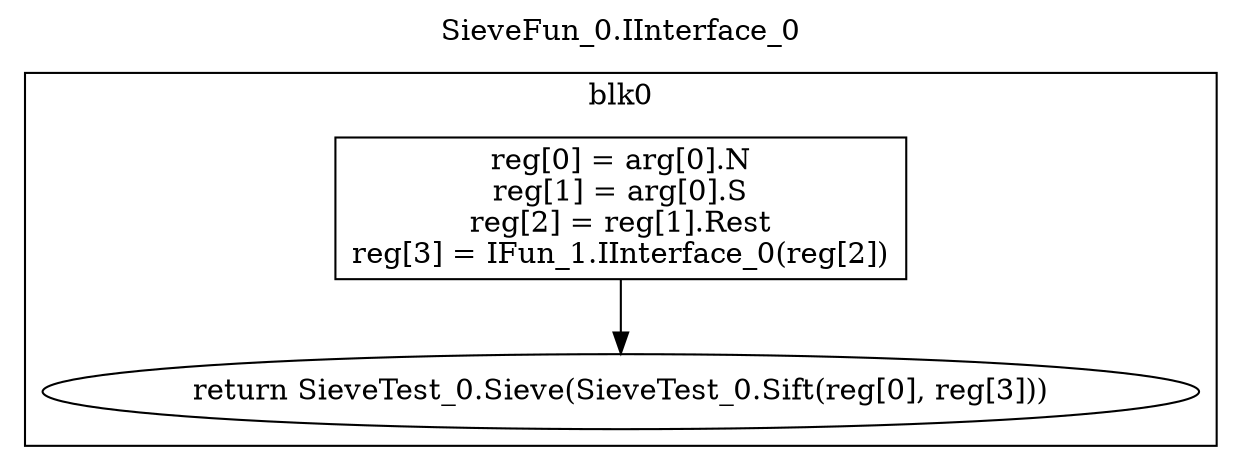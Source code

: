 digraph {
  rankdir=TB;
  b0_l0 -> b0_ret
  b0_l0 [label="reg[0] = arg[0].N\nreg[1] = arg[0].S\nreg[2] = reg[1].Rest\nreg[3] = IFun_1.IInterface_0(reg[2])\n", shape=box]
  b0_ret [label="return SieveTest_0.Sieve(SieveTest_0.Sift(reg[0], reg[3]))"]
  subgraph cluster_b0 {
    label = "blk0";
    b0_l0;
    b0_ret;
  }
  labelloc="t"
  label="SieveFun_0.IInterface_0"
}